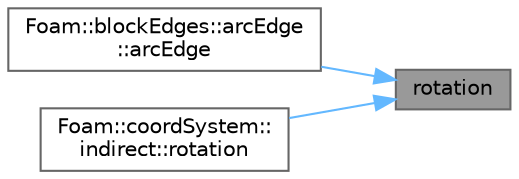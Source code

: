 digraph "rotation"
{
 // LATEX_PDF_SIZE
  bgcolor="transparent";
  edge [fontname=Helvetica,fontsize=10,labelfontname=Helvetica,labelfontsize=10];
  node [fontname=Helvetica,fontsize=10,shape=box,height=0.2,width=0.4];
  rankdir="RL";
  Node1 [id="Node000001",label="rotation",height=0.2,width=0.4,color="gray40", fillcolor="grey60", style="filled", fontcolor="black",tooltip=" "];
  Node1 -> Node2 [id="edge1_Node000001_Node000002",dir="back",color="steelblue1",style="solid",tooltip=" "];
  Node2 [id="Node000002",label="Foam::blockEdges::arcEdge\l::arcEdge",height=0.2,width=0.4,color="grey40", fillcolor="white", style="filled",URL="$classFoam_1_1blockEdges_1_1arcEdge.html#a9dcd9b59acf47bc16780295d2a74772a",tooltip=" "];
  Node1 -> Node3 [id="edge2_Node000001_Node000003",dir="back",color="steelblue1",style="solid",tooltip=" "];
  Node3 [id="Node000003",label="Foam::coordSystem::\lindirect::rotation",height=0.2,width=0.4,color="grey40", fillcolor="white", style="filled",URL="$classFoam_1_1coordSystem_1_1indirect.html#a0f658a68958494d925466aa9ce8be974",tooltip=" "];
}
